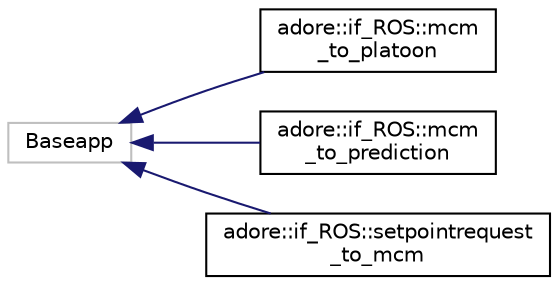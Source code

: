 digraph "Graphical Class Hierarchy"
{
 // LATEX_PDF_SIZE
  edge [fontname="Helvetica",fontsize="10",labelfontname="Helvetica",labelfontsize="10"];
  node [fontname="Helvetica",fontsize="10",shape=record];
  rankdir="LR";
  Node338 [label="Baseapp",height=0.2,width=0.4,color="grey75", fillcolor="white", style="filled",tooltip=" "];
  Node338 -> Node0 [dir="back",color="midnightblue",fontsize="10",style="solid",fontname="Helvetica"];
  Node0 [label="adore::if_ROS::mcm\l_to_platoon",height=0.2,width=0.4,color="black", fillcolor="white", style="filled",URL="$classadore_1_1if__ROS_1_1mcm__to__platoon.html",tooltip=" "];
  Node338 -> Node340 [dir="back",color="midnightblue",fontsize="10",style="solid",fontname="Helvetica"];
  Node340 [label="adore::if_ROS::mcm\l_to_prediction",height=0.2,width=0.4,color="black", fillcolor="white", style="filled",URL="$classadore_1_1if__ROS_1_1mcm__to__prediction.html",tooltip=" "];
  Node338 -> Node341 [dir="back",color="midnightblue",fontsize="10",style="solid",fontname="Helvetica"];
  Node341 [label="adore::if_ROS::setpointrequest\l_to_mcm",height=0.2,width=0.4,color="black", fillcolor="white", style="filled",URL="$classadore_1_1if__ROS_1_1setpointrequest__to__mcm.html",tooltip=" "];
}
